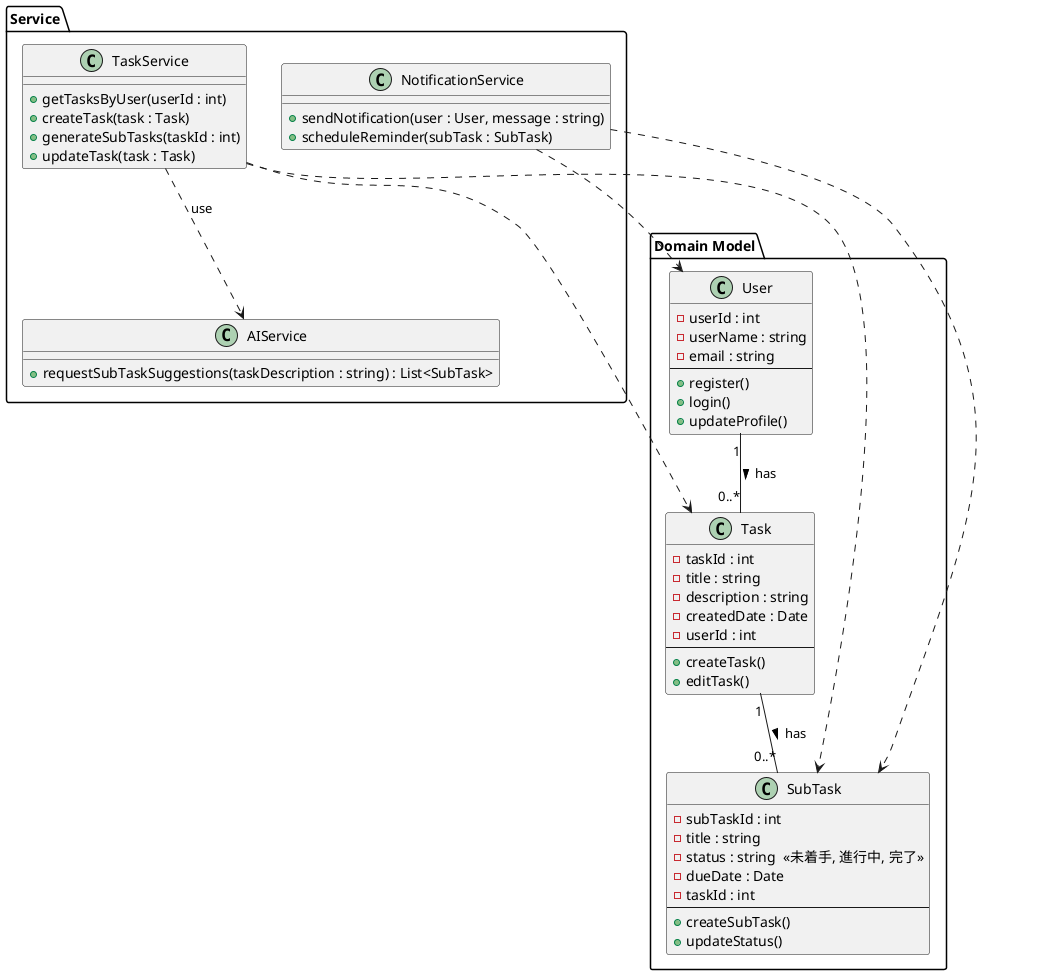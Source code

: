 @startuml class_diagram

' パッケージや名前空間を表現したい場合は包むことも可能
package "Domain Model" {
    class User {
        - userId : int
        - userName : string
        - email : string
        --
        + register()
        + login()
        + updateProfile()
    }

    class Task {
        - taskId : int
        - title : string
        - description : string
        - createdDate : Date
        - userId : int
        --
        + createTask()
        + editTask()
    }

    class SubTask {
        - subTaskId : int
        - title : string
        - status : string  <<未着手, 進行中, 完了>>
        - dueDate : Date
        - taskId : int
        --
        + createSubTask()
        + updateStatus()
    }
}

package "Service" {
    class TaskService {
        + getTasksByUser(userId : int)
        + createTask(task : Task)
        + generateSubTasks(taskId : int)
        + updateTask(task : Task)
    }

    class AIService {
        + requestSubTaskSuggestions(taskDescription : string) : List<SubTask>
    }

    class NotificationService {
        + sendNotification(user : User, message : string)
        + scheduleReminder(subTask : SubTask)
    }
}

User "1" -- "0..*" Task : has >
Task "1" -- "0..*" SubTask : has >
TaskService ..> Task
TaskService ..> SubTask
TaskService ..> AIService : use
NotificationService ..> SubTask
NotificationService ..> User
@enduml
